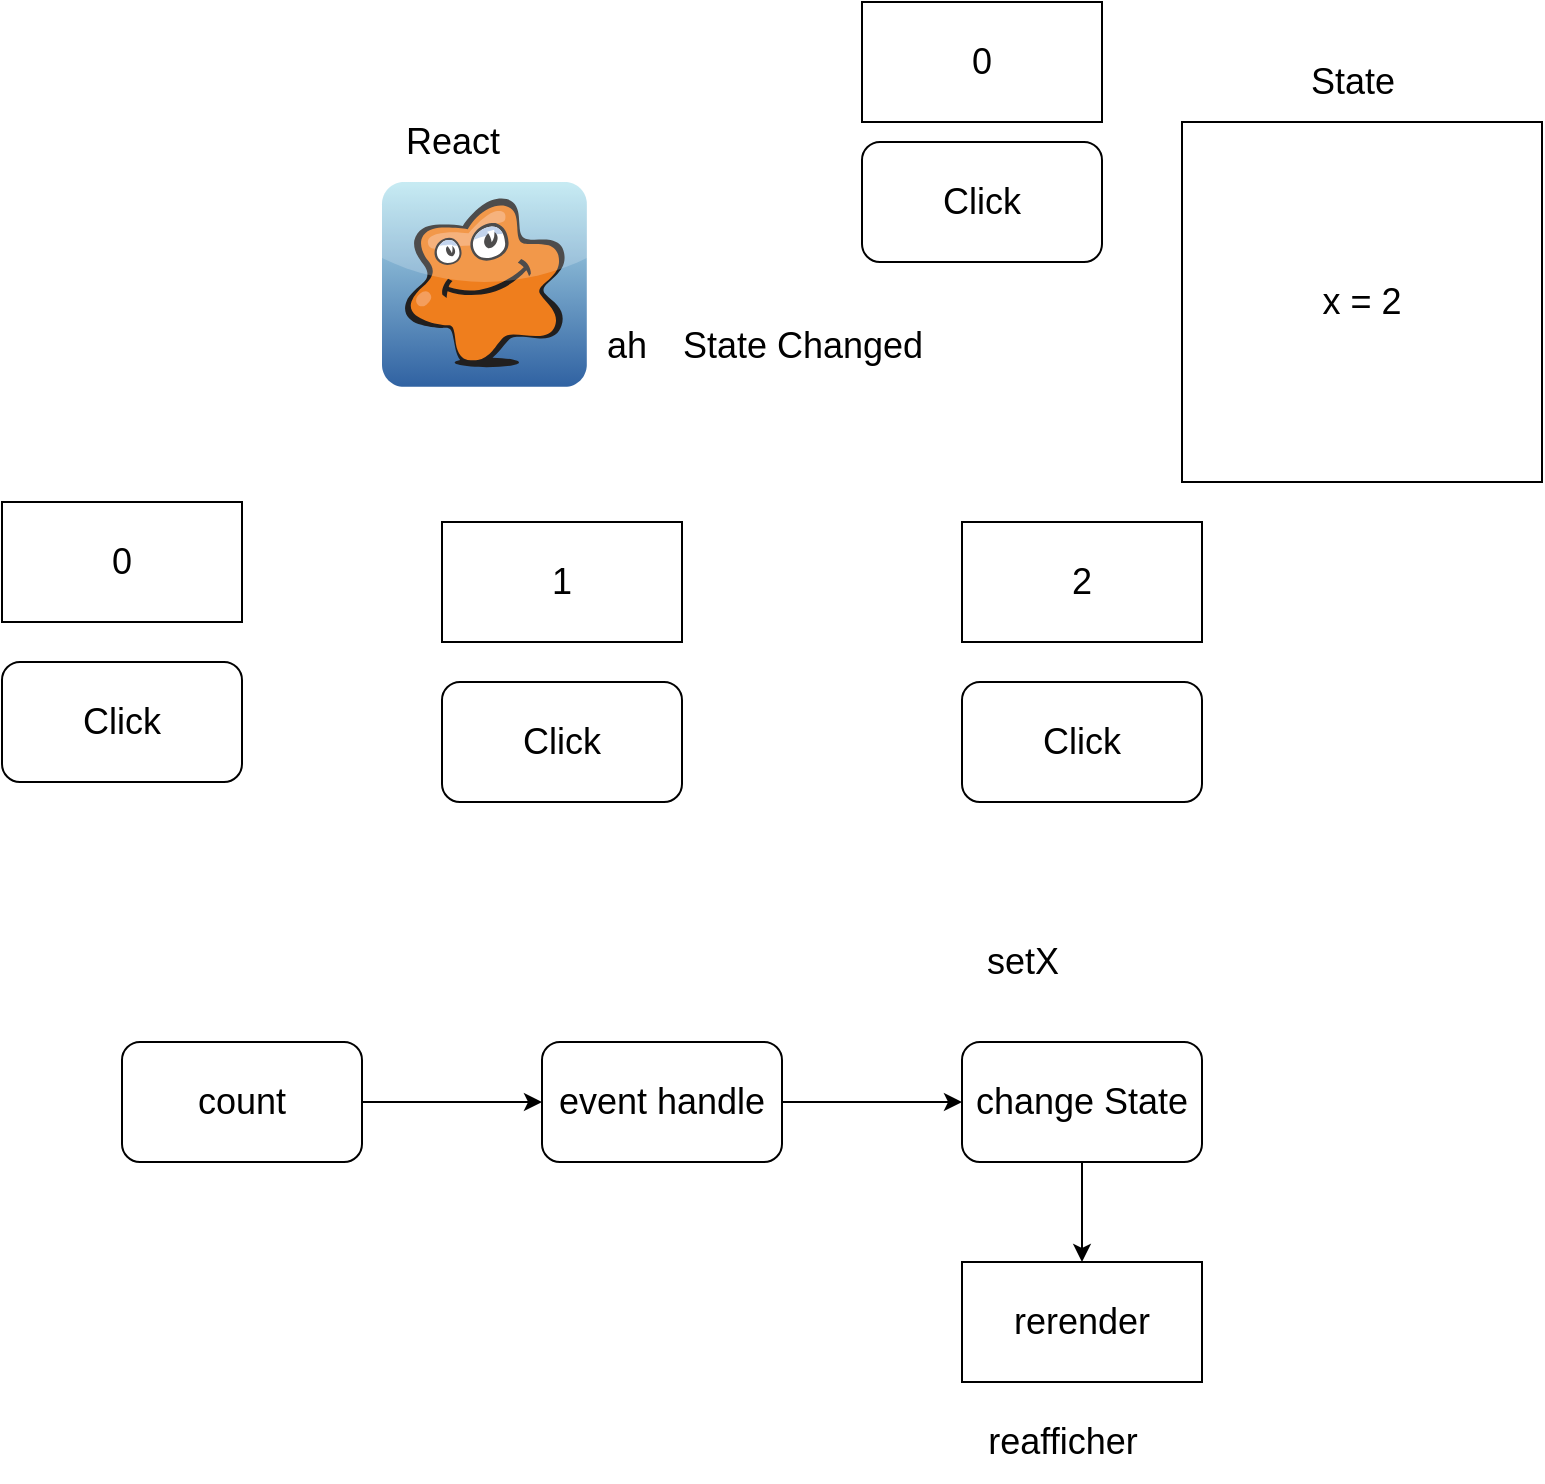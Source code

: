 <mxfile>
    <diagram id="phm6OQzminNed9TLq9iH" name="Page-1">
        <mxGraphModel dx="836" dy="461" grid="1" gridSize="10" guides="1" tooltips="1" connect="1" arrows="1" fold="1" page="1" pageScale="1" pageWidth="850" pageHeight="1100" math="0" shadow="0">
            <root>
                <mxCell id="0"/>
                <mxCell id="1" parent="0"/>
                <mxCell id="2" value="&lt;font style=&quot;font-size: 18px;&quot;&gt;0&lt;/font&gt;" style="rounded=0;whiteSpace=wrap;html=1;" vertex="1" parent="1">
                    <mxGeometry x="480" y="340" width="120" height="60" as="geometry"/>
                </mxCell>
                <mxCell id="3" value="Click" style="rounded=1;whiteSpace=wrap;html=1;fontSize=18;" vertex="1" parent="1">
                    <mxGeometry x="480" y="410" width="120" height="60" as="geometry"/>
                </mxCell>
                <mxCell id="4" value="x = 2" style="whiteSpace=wrap;html=1;aspect=fixed;fontSize=18;" vertex="1" parent="1">
                    <mxGeometry x="640" y="400" width="180" height="180" as="geometry"/>
                </mxCell>
                <mxCell id="5" value="State" style="text;html=1;align=center;verticalAlign=middle;resizable=0;points=[];autosize=1;strokeColor=none;fillColor=none;fontSize=18;" vertex="1" parent="1">
                    <mxGeometry x="690" y="360" width="70" height="40" as="geometry"/>
                </mxCell>
                <mxCell id="6" value="React" style="text;html=1;align=center;verticalAlign=middle;resizable=0;points=[];autosize=1;strokeColor=none;fillColor=none;fontSize=18;" vertex="1" parent="1">
                    <mxGeometry x="240" y="390" width="70" height="40" as="geometry"/>
                </mxCell>
                <mxCell id="7" value="" style="dashed=0;outlineConnect=0;html=1;align=center;labelPosition=center;verticalLabelPosition=bottom;verticalAlign=top;shape=mxgraph.webicons.startlap;fillColor=#B9E6F0;gradientColor=#3062A2;fontSize=18;" vertex="1" parent="1">
                    <mxGeometry x="240" y="430" width="102.4" height="102.4" as="geometry"/>
                </mxCell>
                <mxCell id="8" value="State Changed" style="text;html=1;align=center;verticalAlign=middle;resizable=0;points=[];autosize=1;strokeColor=none;fillColor=none;fontSize=18;" vertex="1" parent="1">
                    <mxGeometry x="380" y="492.4" width="140" height="40" as="geometry"/>
                </mxCell>
                <mxCell id="9" value="&lt;font style=&quot;font-size: 18px;&quot;&gt;1&lt;/font&gt;" style="rounded=0;whiteSpace=wrap;html=1;" vertex="1" parent="1">
                    <mxGeometry x="270" y="600" width="120" height="60" as="geometry"/>
                </mxCell>
                <mxCell id="10" value="Click" style="rounded=1;whiteSpace=wrap;html=1;fontSize=18;" vertex="1" parent="1">
                    <mxGeometry x="270" y="680" width="120" height="60" as="geometry"/>
                </mxCell>
                <mxCell id="11" value="&lt;font style=&quot;font-size: 18px;&quot;&gt;2&lt;/font&gt;" style="rounded=0;whiteSpace=wrap;html=1;" vertex="1" parent="1">
                    <mxGeometry x="530" y="600" width="120" height="60" as="geometry"/>
                </mxCell>
                <mxCell id="12" value="Click" style="rounded=1;whiteSpace=wrap;html=1;fontSize=18;" vertex="1" parent="1">
                    <mxGeometry x="530" y="680" width="120" height="60" as="geometry"/>
                </mxCell>
                <mxCell id="13" value="&lt;font style=&quot;font-size: 18px;&quot;&gt;0&lt;/font&gt;" style="rounded=0;whiteSpace=wrap;html=1;" vertex="1" parent="1">
                    <mxGeometry x="50" y="590" width="120" height="60" as="geometry"/>
                </mxCell>
                <mxCell id="14" value="Click" style="rounded=1;whiteSpace=wrap;html=1;fontSize=18;" vertex="1" parent="1">
                    <mxGeometry x="50" y="670" width="120" height="60" as="geometry"/>
                </mxCell>
                <mxCell id="15" value="ah" style="text;html=1;align=center;verticalAlign=middle;resizable=0;points=[];autosize=1;strokeColor=none;fillColor=none;fontSize=18;" vertex="1" parent="1">
                    <mxGeometry x="342.4" y="492.4" width="40" height="40" as="geometry"/>
                </mxCell>
                <mxCell id="19" style="edgeStyle=none;html=1;fontSize=18;" edge="1" parent="1" source="17" target="18">
                    <mxGeometry relative="1" as="geometry"/>
                </mxCell>
                <mxCell id="17" value="count" style="rounded=1;whiteSpace=wrap;html=1;fontSize=18;" vertex="1" parent="1">
                    <mxGeometry x="110" y="860" width="120" height="60" as="geometry"/>
                </mxCell>
                <mxCell id="22" style="edgeStyle=none;html=1;entryX=0;entryY=0.5;entryDx=0;entryDy=0;fontSize=18;" edge="1" parent="1" source="18" target="20">
                    <mxGeometry relative="1" as="geometry"/>
                </mxCell>
                <mxCell id="18" value="event handle" style="rounded=1;whiteSpace=wrap;html=1;fontSize=18;" vertex="1" parent="1">
                    <mxGeometry x="320" y="860" width="120" height="60" as="geometry"/>
                </mxCell>
                <mxCell id="23" style="edgeStyle=none;html=1;fontSize=18;" edge="1" parent="1" source="20" target="24">
                    <mxGeometry relative="1" as="geometry">
                        <mxPoint x="590" y="1000" as="targetPoint"/>
                    </mxGeometry>
                </mxCell>
                <mxCell id="20" value="change State" style="rounded=1;whiteSpace=wrap;html=1;fontSize=18;" vertex="1" parent="1">
                    <mxGeometry x="530" y="860" width="120" height="60" as="geometry"/>
                </mxCell>
                <mxCell id="21" value="setX" style="text;html=1;align=center;verticalAlign=middle;resizable=0;points=[];autosize=1;strokeColor=none;fillColor=none;fontSize=18;" vertex="1" parent="1">
                    <mxGeometry x="530" y="800" width="60" height="40" as="geometry"/>
                </mxCell>
                <mxCell id="24" value="rerender" style="rounded=0;whiteSpace=wrap;html=1;fontSize=18;" vertex="1" parent="1">
                    <mxGeometry x="530" y="970" width="120" height="60" as="geometry"/>
                </mxCell>
                <mxCell id="25" value="reafficher" style="text;html=1;align=center;verticalAlign=middle;resizable=0;points=[];autosize=1;strokeColor=none;fillColor=none;fontSize=18;" vertex="1" parent="1">
                    <mxGeometry x="530" y="1040" width="100" height="40" as="geometry"/>
                </mxCell>
            </root>
        </mxGraphModel>
    </diagram>
    <diagram id="3ToTNwRtr9YhBb-35x-C" name="Page-2">
        <mxGraphModel dx="836" dy="461" grid="1" gridSize="10" guides="1" tooltips="1" connect="1" arrows="1" fold="1" page="1" pageScale="1" pageWidth="850" pageHeight="1100" math="0" shadow="0">
            <root>
                <mxCell id="0"/>
                <mxCell id="1" parent="0"/>
                <mxCell id="U_RBCscQUCeh1qbjVUra-1" value="1" style="ellipse;whiteSpace=wrap;html=1;aspect=fixed;fontSize=18;fillColor=#0050ef;fontColor=#ffffff;strokeColor=#001DBC;" vertex="1" parent="1">
                    <mxGeometry x="130" y="90" width="80" height="80" as="geometry"/>
                </mxCell>
                <mxCell id="U_RBCscQUCeh1qbjVUra-2" value="2" style="ellipse;whiteSpace=wrap;html=1;aspect=fixed;fontSize=18;" vertex="1" parent="1">
                    <mxGeometry x="320" y="90" width="80" height="80" as="geometry"/>
                </mxCell>
                <mxCell id="U_RBCscQUCeh1qbjVUra-3" value="3" style="ellipse;whiteSpace=wrap;html=1;aspect=fixed;fontSize=18;" vertex="1" parent="1">
                    <mxGeometry x="550" y="90" width="80" height="80" as="geometry"/>
                </mxCell>
                <mxCell id="U_RBCscQUCeh1qbjVUra-4" value="step=1" style="whiteSpace=wrap;html=1;aspect=fixed;fontSize=18;" vertex="1" parent="1">
                    <mxGeometry x="650" y="240" width="150" height="150" as="geometry"/>
                </mxCell>
                <mxCell id="U_RBCscQUCeh1qbjVUra-5" value="Previous" style="rounded=1;whiteSpace=wrap;html=1;fontSize=18;" vertex="1" parent="1">
                    <mxGeometry x="230" y="200" width="120" height="60" as="geometry"/>
                </mxCell>
                <mxCell id="U_RBCscQUCeh1qbjVUra-6" value="Next" style="rounded=1;whiteSpace=wrap;html=1;fontSize=18;" vertex="1" parent="1">
                    <mxGeometry x="450" y="200" width="120" height="60" as="geometry"/>
                </mxCell>
                <mxCell id="U_RBCscQUCeh1qbjVUra-8" value="setStep(step+1)" style="text;html=1;align=center;verticalAlign=middle;resizable=0;points=[];autosize=1;strokeColor=none;fillColor=none;fontSize=18;" vertex="1" parent="1">
                    <mxGeometry x="450" y="280" width="150" height="40" as="geometry"/>
                </mxCell>
                <mxCell id="U_RBCscQUCeh1qbjVUra-9" value="setStep(step-1)" style="text;html=1;align=center;verticalAlign=middle;resizable=0;points=[];autosize=1;strokeColor=none;fillColor=none;fontSize=18;" vertex="1" parent="1">
                    <mxGeometry x="215" y="280" width="150" height="40" as="geometry"/>
                </mxCell>
                <mxCell id="U_RBCscQUCeh1qbjVUra-10" value="[step, setStep] = useState(1)" style="text;html=1;align=center;verticalAlign=middle;resizable=0;points=[];autosize=1;strokeColor=none;fillColor=none;fontSize=18;" vertex="1" parent="1">
                    <mxGeometry x="600" y="180" width="250" height="40" as="geometry"/>
                </mxCell>
            </root>
        </mxGraphModel>
    </diagram>
</mxfile>